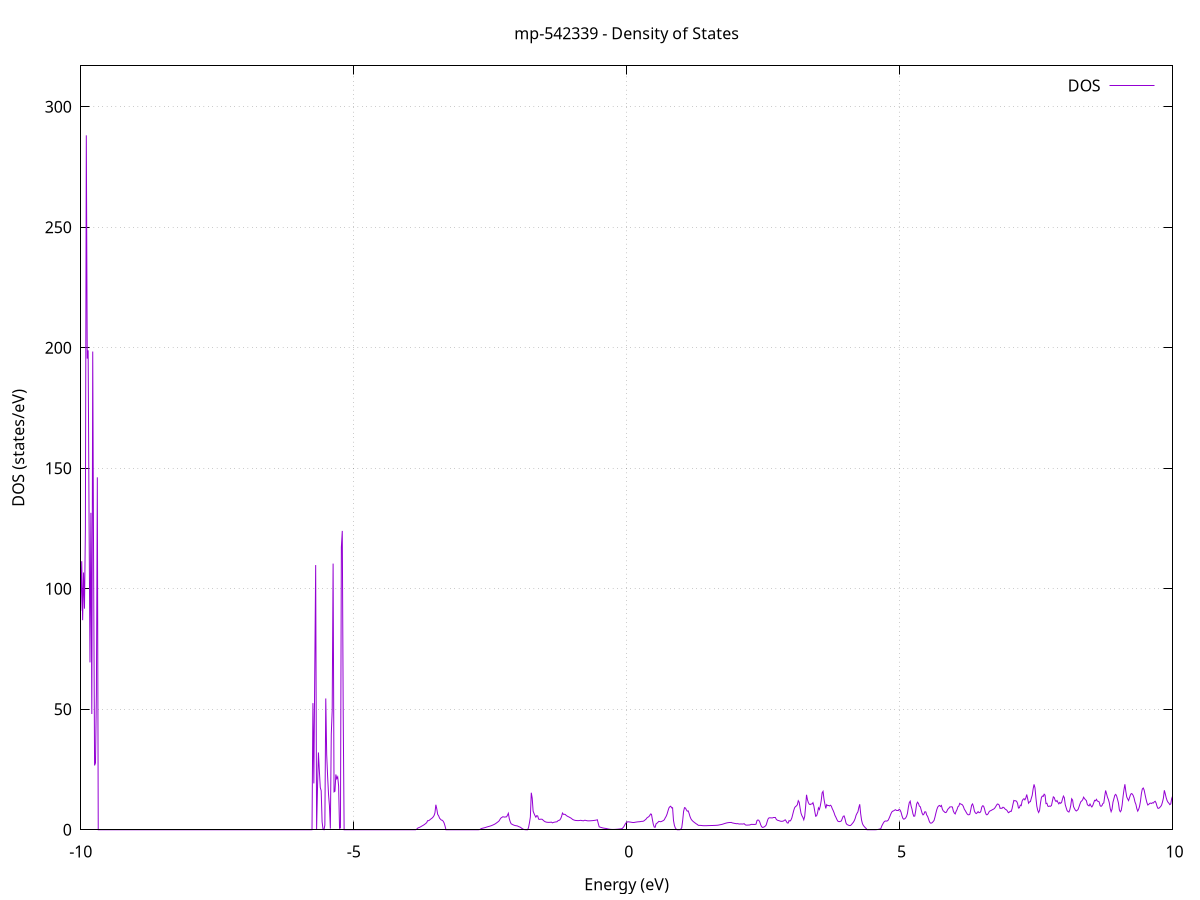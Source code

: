 set title 'mp-542339 - Density of States'
set xlabel 'Energy (eV)'
set ylabel 'DOS (states/eV)'
set grid
set xrange [-10:10]
set yrange [0:316.954]
set xzeroaxis lt -1
set terminal png size 800,600
set output 'mp-542339_dos_gnuplot.png'
plot '-' using 1:2 with lines title 'DOS'
-20.151800 0.000000
-20.135000 0.000000
-20.118200 0.000000
-20.101400 0.000000
-20.084600 0.000000
-20.067800 0.000000
-20.051000 0.000000
-20.034200 0.000000
-20.017300 0.000000
-20.000500 0.000000
-19.983700 0.000000
-19.966900 0.000000
-19.950100 0.000000
-19.933300 0.000000
-19.916500 0.000000
-19.899700 0.000000
-19.882900 0.000000
-19.866100 0.000000
-19.849300 0.000000
-19.832500 0.000000
-19.815600 0.000000
-19.798800 0.000000
-19.782000 0.000000
-19.765200 0.000000
-19.748400 0.000000
-19.731600 0.000000
-19.714800 0.000000
-19.698000 0.000000
-19.681200 0.000000
-19.664400 0.000000
-19.647600 0.000000
-19.630800 0.000000
-19.613900 0.000000
-19.597100 0.000000
-19.580300 0.000000
-19.563500 0.000000
-19.546700 0.000000
-19.529900 0.000000
-19.513100 0.000000
-19.496300 0.000000
-19.479500 0.000000
-19.462700 0.000000
-19.445900 0.000000
-19.429100 0.000000
-19.412300 0.000000
-19.395400 0.000000
-19.378600 0.000000
-19.361800 0.000000
-19.345000 0.000000
-19.328200 0.000000
-19.311400 0.000000
-19.294600 0.000000
-19.277800 0.000000
-19.261000 0.000000
-19.244200 0.000000
-19.227400 0.000000
-19.210600 0.000000
-19.193700 0.000000
-19.176900 0.000000
-19.160100 0.000000
-19.143300 0.000000
-19.126500 0.000000
-19.109700 0.000000
-19.092900 0.000000
-19.076100 0.000000
-19.059300 0.000000
-19.042500 0.000000
-19.025700 0.000000
-19.008900 0.000000
-18.992100 0.000000
-18.975200 0.000000
-18.958400 0.000000
-18.941600 0.000000
-18.924800 0.000000
-18.908000 0.000000
-18.891200 0.000000
-18.874400 0.000000
-18.857600 0.000000
-18.840800 0.000000
-18.824000 0.000000
-18.807200 0.000000
-18.790400 0.000000
-18.773500 0.000000
-18.756700 0.000000
-18.739900 0.000000
-18.723100 0.000000
-18.706300 0.000000
-18.689500 0.000000
-18.672700 0.000000
-18.655900 0.000000
-18.639100 0.000000
-18.622300 17.882000
-18.605500 119.688300
-18.588700 52.052200
-18.571900 56.732500
-18.555000 89.407400
-18.538200 21.231300
-18.521400 0.000000
-18.504600 0.000000
-18.487800 0.000000
-18.471000 0.000000
-18.454200 0.000000
-18.437400 0.000000
-18.420600 0.000000
-18.403800 0.000000
-18.387000 0.000000
-18.370200 0.000000
-18.353300 0.000000
-18.336500 0.000000
-18.319700 0.000000
-18.302900 0.000000
-18.286100 0.000000
-18.269300 0.000000
-18.252500 0.000000
-18.235700 0.000000
-18.218900 0.000000
-18.202100 0.000000
-18.185300 0.000000
-18.168500 0.000000
-18.151700 0.000000
-18.134800 0.000000
-18.118000 0.000000
-18.101200 0.000000
-18.084400 0.000000
-18.067600 0.000000
-18.050800 0.000000
-18.034000 0.000000
-18.017200 0.000000
-18.000400 0.000000
-17.983600 0.000000
-17.966800 0.000000
-17.950000 0.000000
-17.933100 0.000000
-17.916300 0.000000
-17.899500 0.000000
-17.882700 0.000000
-17.865900 0.000000
-17.849100 0.000000
-17.832300 0.000000
-17.815500 0.000000
-17.798700 0.000000
-17.781900 0.000000
-17.765100 0.000000
-17.748300 0.000000
-17.731500 0.000000
-17.714600 0.000000
-17.697800 0.000000
-17.681000 0.000000
-17.664200 0.000000
-17.647400 0.000000
-17.630600 0.000000
-17.613800 0.000000
-17.597000 0.000000
-17.580200 0.000000
-17.563400 0.000000
-17.546600 0.000000
-17.529800 0.000000
-17.512900 0.000000
-17.496100 0.000000
-17.479300 0.000000
-17.462500 0.000000
-17.445700 0.000000
-17.428900 0.000000
-17.412100 0.000000
-17.395300 0.000000
-17.378500 0.000000
-17.361700 0.000000
-17.344900 0.000000
-17.328100 0.000000
-17.311300 0.000000
-17.294400 0.000000
-17.277600 0.000000
-17.260800 0.000000
-17.244000 0.000000
-17.227200 0.000000
-17.210400 0.000000
-17.193600 0.000000
-17.176800 0.000000
-17.160000 0.000000
-17.143200 0.000000
-17.126400 0.000000
-17.109600 0.000000
-17.092700 0.000000
-17.075900 0.000000
-17.059100 0.000000
-17.042300 0.000000
-17.025500 0.000000
-17.008700 0.000000
-16.991900 0.000000
-16.975100 0.000000
-16.958300 0.000000
-16.941500 0.000000
-16.924700 0.000000
-16.907900 0.000000
-16.891100 0.000000
-16.874200 0.000000
-16.857400 0.000000
-16.840600 0.000000
-16.823800 0.000000
-16.807000 0.000000
-16.790200 0.000000
-16.773400 0.000000
-16.756600 0.000000
-16.739800 0.000000
-16.723000 0.000000
-16.706200 0.000000
-16.689400 0.000000
-16.672500 0.000000
-16.655700 0.000000
-16.638900 0.000000
-16.622100 0.000000
-16.605300 0.000000
-16.588500 0.000000
-16.571700 0.000000
-16.554900 0.000000
-16.538100 0.000000
-16.521300 0.000000
-16.504500 0.000000
-16.487700 0.000000
-16.470800 0.000000
-16.454000 0.000000
-16.437200 0.000000
-16.420400 0.000000
-16.403600 0.000000
-16.386800 0.000000
-16.370000 0.000000
-16.353200 0.000000
-16.336400 0.000000
-16.319600 0.000000
-16.302800 0.000000
-16.286000 0.000000
-16.269200 0.000000
-16.252300 0.000000
-16.235500 0.000000
-16.218700 0.000000
-16.201900 0.000000
-16.185100 0.000000
-16.168300 0.000000
-16.151500 0.000000
-16.134700 0.000000
-16.117900 0.000000
-16.101100 0.000000
-16.084300 0.000000
-16.067500 0.000000
-16.050600 0.000000
-16.033800 0.000000
-16.017000 0.000000
-16.000200 0.000000
-15.983400 0.000000
-15.966600 0.000000
-15.949800 0.000000
-15.933000 0.000000
-15.916200 0.000000
-15.899400 0.000000
-15.882600 0.000000
-15.865800 0.000000
-15.849000 0.000000
-15.832100 0.000000
-15.815300 0.000000
-15.798500 0.000000
-15.781700 0.000000
-15.764900 0.000000
-15.748100 0.000000
-15.731300 0.000000
-15.714500 0.000000
-15.697700 0.000000
-15.680900 0.000000
-15.664100 0.000000
-15.647300 0.000000
-15.630400 0.000000
-15.613600 0.000000
-15.596800 0.000000
-15.580000 0.000000
-15.563200 0.000000
-15.546400 0.000000
-15.529600 0.000000
-15.512800 0.000000
-15.496000 0.000000
-15.479200 0.000000
-15.462400 0.000000
-15.445600 0.000000
-15.428800 0.000000
-15.411900 0.000000
-15.395100 0.000000
-15.378300 0.000000
-15.361500 0.000000
-15.344700 0.000000
-15.327900 0.000000
-15.311100 0.000000
-15.294300 0.000000
-15.277500 0.000000
-15.260700 0.000000
-15.243900 0.000000
-15.227100 0.000000
-15.210200 0.000000
-15.193400 0.000000
-15.176600 0.000000
-15.159800 0.000000
-15.143000 0.000000
-15.126200 0.000000
-15.109400 0.000000
-15.092600 0.000000
-15.075800 0.000000
-15.059000 0.000000
-15.042200 0.000000
-15.025400 0.000000
-15.008600 0.000000
-14.991700 0.000000
-14.974900 0.000000
-14.958100 0.000000
-14.941300 0.000000
-14.924500 0.000000
-14.907700 0.000000
-14.890900 0.000000
-14.874100 0.000000
-14.857300 0.000000
-14.840500 0.000000
-14.823700 0.000000
-14.806900 0.000000
-14.790000 0.000000
-14.773200 0.000000
-14.756400 0.000000
-14.739600 0.000000
-14.722800 0.000000
-14.706000 0.000000
-14.689200 0.000000
-14.672400 0.000000
-14.655600 0.000000
-14.638800 0.000000
-14.622000 0.000000
-14.605200 0.000000
-14.588400 0.000000
-14.571500 0.000000
-14.554700 0.000000
-14.537900 0.000000
-14.521100 0.000000
-14.504300 0.000000
-14.487500 0.000000
-14.470700 0.000000
-14.453900 0.000000
-14.437100 0.000000
-14.420300 0.000000
-14.403500 0.000000
-14.386700 0.000000
-14.369800 0.000000
-14.353000 0.000000
-14.336200 0.000000
-14.319400 0.000000
-14.302600 0.000000
-14.285800 0.000000
-14.269000 0.000000
-14.252200 0.000000
-14.235400 0.000000
-14.218600 0.000000
-14.201800 0.000000
-14.185000 0.000000
-14.168200 0.000000
-14.151300 0.000000
-14.134500 0.000000
-14.117700 0.000000
-14.100900 0.000000
-14.084100 0.000000
-14.067300 0.000000
-14.050500 0.000000
-14.033700 0.000000
-14.016900 0.000000
-14.000100 0.000000
-13.983300 0.000000
-13.966500 0.000000
-13.949600 0.000000
-13.932800 0.000000
-13.916000 0.000000
-13.899200 0.000000
-13.882400 0.000000
-13.865600 0.000000
-13.848800 0.000000
-13.832000 0.000000
-13.815200 0.000000
-13.798400 0.000000
-13.781600 0.000000
-13.764800 0.000000
-13.748000 0.000000
-13.731100 0.000000
-13.714300 0.000000
-13.697500 0.000000
-13.680700 0.000000
-13.663900 0.000000
-13.647100 0.000000
-13.630300 0.000000
-13.613500 0.000000
-13.596700 0.000000
-13.579900 0.000000
-13.563100 0.000000
-13.546300 0.000000
-13.529400 0.000000
-13.512600 0.000000
-13.495800 0.000000
-13.479000 0.000000
-13.462200 0.000000
-13.445400 0.000000
-13.428600 0.000000
-13.411800 0.000000
-13.395000 0.000000
-13.378200 0.000000
-13.361400 0.000000
-13.344600 0.000000
-13.327700 0.000000
-13.310900 0.000000
-13.294100 0.000000
-13.277300 0.000000
-13.260500 0.000000
-13.243700 0.000000
-13.226900 0.000000
-13.210100 0.000000
-13.193300 0.000000
-13.176500 0.000000
-13.159700 0.000000
-13.142900 0.000000
-13.126100 0.000000
-13.109200 0.000000
-13.092400 0.000000
-13.075600 0.000000
-13.058800 0.000000
-13.042000 0.000000
-13.025200 0.000000
-13.008400 0.000000
-12.991600 0.000000
-12.974800 0.000000
-12.958000 0.000000
-12.941200 0.000000
-12.924400 0.000000
-12.907500 0.000000
-12.890700 0.000000
-12.873900 0.000000
-12.857100 0.000000
-12.840300 0.000000
-12.823500 0.000000
-12.806700 0.000000
-12.789900 0.000000
-12.773100 0.000000
-12.756300 0.000000
-12.739500 0.000000
-12.722700 0.000000
-12.705900 0.000000
-12.689000 0.000000
-12.672200 0.000000
-12.655400 0.000000
-12.638600 0.000000
-12.621800 0.000000
-12.605000 0.000000
-12.588200 0.000000
-12.571400 0.000000
-12.554600 0.000000
-12.537800 0.000000
-12.521000 0.000000
-12.504200 0.000000
-12.487300 0.000000
-12.470500 0.000000
-12.453700 0.000000
-12.436900 0.000000
-12.420100 0.000000
-12.403300 0.000000
-12.386500 0.000000
-12.369700 0.000000
-12.352900 0.000000
-12.336100 0.000000
-12.319300 0.000000
-12.302500 0.000000
-12.285700 0.000000
-12.268800 0.000000
-12.252000 0.000000
-12.235200 0.000000
-12.218400 0.000000
-12.201600 0.000000
-12.184800 0.000000
-12.168000 0.000000
-12.151200 0.000000
-12.134400 0.000000
-12.117600 0.000000
-12.100800 0.000000
-12.084000 0.000000
-12.067100 0.000000
-12.050300 0.000000
-12.033500 0.000000
-12.016700 0.000000
-11.999900 0.000000
-11.983100 0.000000
-11.966300 0.000000
-11.949500 0.000000
-11.932700 0.000000
-11.915900 0.000000
-11.899100 0.000000
-11.882300 0.000000
-11.865500 0.000000
-11.848600 0.000000
-11.831800 0.000000
-11.815000 0.000000
-11.798200 0.000000
-11.781400 0.000000
-11.764600 0.000000
-11.747800 0.000000
-11.731000 0.000000
-11.714200 0.000000
-11.697400 0.000000
-11.680600 0.000000
-11.663800 0.000000
-11.646900 0.000000
-11.630100 0.000000
-11.613300 0.000000
-11.596500 0.000000
-11.579700 0.000000
-11.562900 0.000000
-11.546100 0.000000
-11.529300 0.000000
-11.512500 0.000000
-11.495700 0.000000
-11.478900 0.000000
-11.462100 0.000000
-11.445300 0.000000
-11.428400 0.000000
-11.411600 0.000000
-11.394800 0.000000
-11.378000 0.000000
-11.361200 0.000000
-11.344400 0.000000
-11.327600 0.000000
-11.310800 0.000000
-11.294000 0.000000
-11.277200 0.000000
-11.260400 0.000000
-11.243600 0.000000
-11.226700 0.000000
-11.209900 0.000000
-11.193100 0.000000
-11.176300 0.000000
-11.159500 0.000000
-11.142700 0.000000
-11.125900 0.000000
-11.109100 0.000000
-11.092300 0.000000
-11.075500 0.000000
-11.058700 0.000000
-11.041900 0.000000
-11.025100 0.000000
-11.008200 0.000000
-10.991400 0.000000
-10.974600 0.000000
-10.957800 0.000000
-10.941000 0.000000
-10.924200 0.000000
-10.907400 0.000000
-10.890600 0.000000
-10.873800 0.000000
-10.857000 0.000000
-10.840200 0.000000
-10.823400 0.000000
-10.806500 0.000000
-10.789700 0.000000
-10.772900 0.000000
-10.756100 0.000000
-10.739300 0.000000
-10.722500 0.000000
-10.705700 0.000000
-10.688900 0.000000
-10.672100 0.000000
-10.655300 0.000000
-10.638500 0.000000
-10.621700 0.000000
-10.604900 0.000000
-10.588000 0.000000
-10.571200 0.000000
-10.554400 0.000000
-10.537600 0.000000
-10.520800 0.000000
-10.504000 0.000000
-10.487200 0.000000
-10.470400 77.633100
-10.453600 60.054800
-10.436800 35.117300
-10.420000 64.006500
-10.403200 0.000000
-10.386300 0.000000
-10.369500 71.351300
-10.352700 58.494100
-10.335900 99.864600
-10.319100 49.306000
-10.302300 138.357900
-10.285500 184.562800
-10.268700 205.603100
-10.251900 195.876700
-10.235100 130.632000
-10.218300 215.369300
-10.201500 75.870400
-10.184600 234.272600
-10.167800 139.846700
-10.151000 121.872800
-10.134200 129.337200
-10.117400 216.725900
-10.100600 126.051100
-10.083800 103.005400
-10.067000 7.549200
-10.050200 109.906300
-10.033400 276.407500
-10.016600 150.213100
-9.999800 90.882700
-9.983000 111.435500
-9.966100 86.956200
-9.949300 106.765100
-9.932500 91.754500
-9.915700 124.566500
-9.898900 288.140300
-9.882100 195.499900
-9.865300 198.927700
-9.848500 128.663800
-9.831700 69.453000
-9.814900 131.517500
-9.798100 48.044500
-9.781300 198.420500
-9.764400 105.716300
-9.747600 26.701000
-9.730800 27.733100
-9.714000 56.828700
-9.697200 146.223000
-9.680400 0.000000
-9.663600 0.000000
-9.646800 0.000000
-9.630000 0.000000
-9.613200 0.000000
-9.596400 0.000000
-9.579600 0.000000
-9.562800 0.000000
-9.545900 0.000000
-9.529100 0.000000
-9.512300 0.000000
-9.495500 0.000000
-9.478700 0.000000
-9.461900 0.000000
-9.445100 0.000000
-9.428300 0.000000
-9.411500 0.000000
-9.394700 0.000000
-9.377900 0.000000
-9.361100 0.000000
-9.344200 0.000000
-9.327400 0.000000
-9.310600 0.000000
-9.293800 0.000000
-9.277000 0.000000
-9.260200 0.000000
-9.243400 0.000000
-9.226600 0.000000
-9.209800 0.000000
-9.193000 0.000000
-9.176200 0.000000
-9.159400 0.000000
-9.142600 0.000000
-9.125700 0.000000
-9.108900 0.000000
-9.092100 0.000000
-9.075300 0.000000
-9.058500 0.000000
-9.041700 0.000000
-9.024900 0.000000
-9.008100 0.000000
-8.991300 0.000000
-8.974500 0.000000
-8.957700 0.000000
-8.940900 0.000000
-8.924000 0.000000
-8.907200 0.000000
-8.890400 0.000000
-8.873600 0.000000
-8.856800 0.000000
-8.840000 0.000000
-8.823200 0.000000
-8.806400 0.000000
-8.789600 0.000000
-8.772800 0.000000
-8.756000 0.000000
-8.739200 0.000000
-8.722400 0.000000
-8.705500 0.000000
-8.688700 0.000000
-8.671900 0.000000
-8.655100 0.000000
-8.638300 0.000000
-8.621500 0.000000
-8.604700 0.000000
-8.587900 0.000000
-8.571100 0.000000
-8.554300 0.000000
-8.537500 0.000000
-8.520700 0.000000
-8.503800 0.000000
-8.487000 0.000000
-8.470200 0.000000
-8.453400 0.000000
-8.436600 0.000000
-8.419800 0.000000
-8.403000 0.000000
-8.386200 0.000000
-8.369400 0.000000
-8.352600 0.000000
-8.335800 0.000000
-8.319000 0.000000
-8.302200 0.000000
-8.285300 0.000000
-8.268500 0.000000
-8.251700 0.000000
-8.234900 0.000000
-8.218100 0.000000
-8.201300 0.000000
-8.184500 0.000000
-8.167700 0.000000
-8.150900 0.000000
-8.134100 0.000000
-8.117300 0.000000
-8.100500 0.000000
-8.083600 0.000000
-8.066800 0.000000
-8.050000 0.000000
-8.033200 0.000000
-8.016400 0.000000
-7.999600 0.000000
-7.982800 0.000000
-7.966000 0.000000
-7.949200 0.000000
-7.932400 0.000000
-7.915600 0.000000
-7.898800 0.000000
-7.882000 0.000000
-7.865100 0.000000
-7.848300 0.000000
-7.831500 0.000000
-7.814700 0.000000
-7.797900 0.000000
-7.781100 0.000000
-7.764300 0.000000
-7.747500 0.000000
-7.730700 0.000000
-7.713900 0.000000
-7.697100 0.000000
-7.680300 0.000000
-7.663400 0.000000
-7.646600 0.000000
-7.629800 0.000000
-7.613000 0.000000
-7.596200 0.000000
-7.579400 0.000000
-7.562600 0.000000
-7.545800 0.000000
-7.529000 0.000000
-7.512200 0.000000
-7.495400 0.000000
-7.478600 0.000000
-7.461800 0.000000
-7.444900 0.000000
-7.428100 0.000000
-7.411300 0.000000
-7.394500 0.000000
-7.377700 0.000000
-7.360900 0.000000
-7.344100 0.000000
-7.327300 0.000000
-7.310500 0.000000
-7.293700 0.000000
-7.276900 0.000000
-7.260100 0.000000
-7.243200 0.000000
-7.226400 0.000000
-7.209600 0.000000
-7.192800 0.000000
-7.176000 0.000000
-7.159200 0.000000
-7.142400 0.000000
-7.125600 0.000000
-7.108800 0.000000
-7.092000 0.000000
-7.075200 0.000000
-7.058400 0.000000
-7.041500 0.000000
-7.024700 0.000000
-7.007900 0.000000
-6.991100 0.000000
-6.974300 0.000000
-6.957500 0.000000
-6.940700 0.000000
-6.923900 0.000000
-6.907100 0.000000
-6.890300 0.000000
-6.873500 0.000000
-6.856700 0.000000
-6.839900 0.000000
-6.823000 0.000000
-6.806200 0.000000
-6.789400 0.000000
-6.772600 0.000000
-6.755800 0.000000
-6.739000 0.000000
-6.722200 0.000000
-6.705400 0.000000
-6.688600 0.000000
-6.671800 0.000000
-6.655000 0.000000
-6.638200 0.000000
-6.621300 0.000000
-6.604500 0.000000
-6.587700 0.000000
-6.570900 0.000000
-6.554100 0.000000
-6.537300 0.000000
-6.520500 0.000000
-6.503700 0.000000
-6.486900 0.000000
-6.470100 0.000000
-6.453300 0.000000
-6.436500 0.000000
-6.419700 0.000000
-6.402800 0.000000
-6.386000 0.000000
-6.369200 0.000000
-6.352400 0.000000
-6.335600 0.000000
-6.318800 0.000000
-6.302000 0.000000
-6.285200 0.000000
-6.268400 0.000000
-6.251600 0.000000
-6.234800 0.000000
-6.218000 0.000000
-6.201100 0.000000
-6.184300 0.000000
-6.167500 0.000000
-6.150700 0.000000
-6.133900 0.000000
-6.117100 0.000000
-6.100300 0.000000
-6.083500 0.000000
-6.066700 0.000000
-6.049900 0.000000
-6.033100 0.000000
-6.016300 0.000000
-5.999500 0.000000
-5.982600 0.000000
-5.965800 0.000000
-5.949000 0.000000
-5.932200 0.000000
-5.915400 0.000000
-5.898600 0.000000
-5.881800 0.000000
-5.865000 0.000000
-5.848200 0.000000
-5.831400 0.000000
-5.814600 0.000000
-5.797800 0.000000
-5.780900 0.000000
-5.764100 0.026100
-5.747300 52.550800
-5.730500 19.252200
-5.713700 65.795100
-5.696900 109.819700
-5.680100 0.282000
-5.663300 17.408100
-5.646500 32.077200
-5.629700 24.565400
-5.612900 17.570600
-5.596100 16.204400
-5.579300 3.310300
-5.562400 0.252900
-5.545600 0.000000
-5.528800 1.916700
-5.512000 54.490700
-5.495200 31.207400
-5.478400 22.293100
-5.461600 14.724600
-5.444800 10.040600
-5.428000 0.475700
-5.411200 39.569500
-5.394400 49.567000
-5.377600 110.431100
-5.360700 15.720100
-5.343900 15.984300
-5.327100 22.948000
-5.310300 21.199600
-5.293500 21.965800
-5.276700 18.164000
-5.259900 0.624200
-5.243100 0.776300
-5.226300 117.263500
-5.209500 124.004000
-5.192700 48.728600
-5.175900 0.000000
-5.159100 0.000000
-5.142200 0.000000
-5.125400 0.000000
-5.108600 0.000000
-5.091800 0.000000
-5.075000 0.000000
-5.058200 0.000000
-5.041400 0.000000
-5.024600 0.000000
-5.007800 0.000000
-4.991000 0.000000
-4.974200 0.000000
-4.957400 0.000000
-4.940500 0.000000
-4.923700 0.000000
-4.906900 0.000000
-4.890100 0.000000
-4.873300 0.000000
-4.856500 0.000000
-4.839700 0.000000
-4.822900 0.000000
-4.806100 0.000000
-4.789300 0.000000
-4.772500 0.000000
-4.755700 0.000000
-4.738900 0.000000
-4.722000 0.000000
-4.705200 0.000000
-4.688400 0.000000
-4.671600 0.000000
-4.654800 0.000000
-4.638000 0.000000
-4.621200 0.000000
-4.604400 0.000000
-4.587600 0.000000
-4.570800 0.000000
-4.554000 0.000000
-4.537200 0.000000
-4.520300 0.000000
-4.503500 0.000000
-4.486700 0.000000
-4.469900 0.000000
-4.453100 0.000000
-4.436300 0.000000
-4.419500 0.000000
-4.402700 0.000000
-4.385900 0.000000
-4.369100 0.000000
-4.352300 0.000000
-4.335500 0.000000
-4.318700 0.000000
-4.301800 0.000000
-4.285000 0.000000
-4.268200 0.000000
-4.251400 0.000000
-4.234600 0.000000
-4.217800 0.000000
-4.201000 0.000000
-4.184200 0.000000
-4.167400 0.000000
-4.150600 0.000000
-4.133800 0.000000
-4.117000 0.000000
-4.100100 0.000000
-4.083300 0.000000
-4.066500 0.000000
-4.049700 0.000000
-4.032900 0.000000
-4.016100 0.000000
-3.999300 0.000000
-3.982500 0.000000
-3.965700 0.000000
-3.948900 0.000000
-3.932100 0.000000
-3.915300 0.000000
-3.898400 0.000000
-3.881600 0.000000
-3.864800 0.013500
-3.848000 0.203500
-3.831200 0.632800
-3.814400 0.851700
-3.797600 0.972900
-3.780800 1.160300
-3.764000 1.376900
-3.747200 1.605500
-3.730400 1.816800
-3.713600 2.045600
-3.696800 2.320000
-3.679900 2.615300
-3.663100 2.963200
-3.646300 3.778000
-3.629500 3.765700
-3.612700 3.982900
-3.595900 4.321700
-3.579100 4.604600
-3.562300 4.892000
-3.545500 5.300200
-3.528700 5.868100
-3.511900 7.019400
-3.495100 10.378500
-3.478200 8.647000
-3.461400 6.363400
-3.444600 5.812200
-3.427800 4.832700
-3.411000 4.389000
-3.394200 4.030900
-3.377400 3.935400
-3.360600 3.531000
-3.343800 2.803400
-3.327000 1.575300
-3.310200 0.000000
-3.293400 0.000000
-3.276600 0.000000
-3.259700 0.000000
-3.242900 0.000000
-3.226100 0.000000
-3.209300 0.000000
-3.192500 0.000000
-3.175700 0.000000
-3.158900 0.000000
-3.142100 0.000000
-3.125300 0.000000
-3.108500 0.000000
-3.091700 0.000000
-3.074900 0.000000
-3.058000 0.000000
-3.041200 0.000000
-3.024400 0.000000
-3.007600 0.000000
-2.990800 0.000000
-2.974000 0.000000
-2.957200 0.000000
-2.940400 0.000000
-2.923600 0.000000
-2.906800 0.000000
-2.890000 0.000000
-2.873200 0.000000
-2.856400 0.000000
-2.839500 0.000000
-2.822700 0.000000
-2.805900 0.000000
-2.789100 0.000000
-2.772300 0.000000
-2.755500 0.000000
-2.738700 0.000000
-2.721900 0.000000
-2.705100 0.029600
-2.688300 0.132300
-2.671500 0.377000
-2.654700 0.550900
-2.637800 0.654800
-2.621000 0.750100
-2.604200 0.842500
-2.587400 0.944800
-2.570600 1.074700
-2.553800 1.205500
-2.537000 1.305600
-2.520200 1.410300
-2.503400 1.520800
-2.486600 1.643200
-2.469800 1.788300
-2.453000 1.951100
-2.436200 2.121300
-2.419300 2.311900
-2.402500 2.533700
-2.385700 2.806700
-2.368900 3.093800
-2.352100 3.381200
-2.335300 3.736300
-2.318500 4.382300
-2.301700 4.904100
-2.284900 5.145900
-2.268100 5.405500
-2.251300 5.326300
-2.234500 5.260100
-2.217600 5.334500
-2.200800 5.360700
-2.184000 6.002100
-2.167200 6.840200
-2.150400 4.661300
-2.133600 3.389100
-2.116800 2.514300
-2.100000 2.292100
-2.083200 2.095000
-2.066400 1.925900
-2.049600 1.794300
-2.032800 1.705800
-2.016000 1.658500
-1.999100 1.576800
-1.982300 1.346700
-1.965500 1.217700
-1.948700 1.070700
-1.931900 0.787400
-1.915100 0.507600
-1.898300 0.285000
-1.881500 0.131900
-1.864700 0.046400
-1.847900 0.016500
-1.831100 0.005800
-1.814300 0.000600
-1.797400 0.933300
-1.780600 2.866400
-1.763800 5.327000
-1.747000 15.365800
-1.730200 13.131100
-1.713400 7.742400
-1.696600 6.739200
-1.679800 5.895700
-1.663000 5.222000
-1.646200 5.868400
-1.629400 5.709300
-1.612600 4.417100
-1.595800 4.314500
-1.578900 4.382000
-1.562100 4.397000
-1.545300 4.313000
-1.528500 3.939600
-1.511700 3.603600
-1.494900 3.360200
-1.478100 3.213600
-1.461300 3.125000
-1.444500 3.093500
-1.427700 3.068400
-1.410900 3.090500
-1.394100 3.123800
-1.377200 3.165000
-1.360400 2.869500
-1.343600 3.035300
-1.326800 3.135400
-1.310000 3.213400
-1.293200 3.266600
-1.276400 3.327700
-1.259600 3.722200
-1.242800 3.895700
-1.226000 4.035600
-1.209200 4.576600
-1.192400 5.506300
-1.175600 6.939200
-1.158700 6.405900
-1.141900 6.423100
-1.125100 6.369900
-1.108300 5.970300
-1.091500 5.710400
-1.074700 5.491000
-1.057900 5.330600
-1.041100 5.099800
-1.024300 4.906000
-1.007500 4.635000
-0.990700 4.293800
-0.973900 4.125200
-0.957000 3.981000
-0.940200 3.885200
-0.923400 3.845300
-0.906600 3.816400
-0.889800 3.800000
-0.873000 3.823600
-0.856200 3.866700
-0.839400 3.934700
-0.822600 3.807100
-0.805800 3.770400
-0.789000 3.739000
-0.772200 3.936400
-0.755400 3.921600
-0.738500 3.822000
-0.721700 3.734000
-0.704900 3.708600
-0.688100 3.711500
-0.671300 3.728000
-0.654500 3.749000
-0.637700 3.774400
-0.620900 3.808100
-0.604100 3.853700
-0.587300 3.906600
-0.570500 3.966200
-0.553700 4.032800
-0.536800 4.159700
-0.520000 2.607100
-0.503200 1.225200
-0.486400 1.092700
-0.469600 0.971600
-0.452800 0.862300
-0.436000 0.765200
-0.419200 0.683100
-0.402400 0.616600
-0.385600 0.565100
-0.368800 0.504100
-0.352000 0.409400
-0.335100 0.320600
-0.318300 0.250500
-0.301500 0.202600
-0.284700 0.167700
-0.267900 0.145800
-0.251100 0.137000
-0.234300 0.140900
-0.217500 0.156900
-0.200700 0.179500
-0.183900 0.207000
-0.167100 0.239500
-0.150300 0.277100
-0.133500 0.319500
-0.116600 0.365500
-0.099800 0.409100
-0.083000 0.501100
-0.066200 0.862500
-0.049400 1.377700
-0.032600 2.106000
-0.015800 2.763100
0.001000 3.050600
0.017800 3.311600
0.034600 3.291100
0.051400 3.239200
0.068200 3.182800
0.085100 3.121800
0.101900 3.054400
0.118700 3.009300
0.135500 3.022700
0.152300 3.105500
0.169100 3.169200
0.185900 3.228500
0.202700 3.288800
0.219500 3.321100
0.236300 3.344400
0.253100 3.393000
0.269900 3.497600
0.286700 3.498500
0.303600 3.546600
0.320400 3.742700
0.337200 4.079100
0.354000 4.366700
0.370800 4.898700
0.387600 5.184200
0.404400 5.417200
0.421200 5.849200
0.438000 6.552900
0.454800 6.438300
0.471600 4.237700
0.488400 2.245300
0.505300 1.111200
0.522100 1.036700
0.538900 2.463000
0.555700 2.727200
0.572500 3.080000
0.589300 3.495300
0.606100 3.406000
0.622900 3.332900
0.639700 3.464200
0.656500 3.640600
0.673300 3.848600
0.690100 4.164200
0.706900 4.939600
0.723800 5.580800
0.740600 6.521600
0.757400 7.837600
0.774200 9.047200
0.791000 9.565300
0.807800 9.776700
0.824600 9.077200
0.841400 9.147300
0.858200 3.856300
0.875000 1.803700
0.891800 0.768700
0.908600 0.237200
0.925500 0.000000
0.942300 0.000000
0.959100 0.000000
0.975900 0.032400
0.992700 0.297900
1.009500 0.860300
1.026300 3.778600
1.043100 7.580700
1.059900 9.180300
1.076700 9.040400
1.093500 8.304600
1.110300 7.719800
1.127100 7.837300
1.144000 6.777900
1.160800 5.487100
1.177600 4.567600
1.194400 4.006500
1.211200 3.602800
1.228000 3.274900
1.244800 2.975500
1.261600 2.699200
1.278400 2.415000
1.295200 2.208200
1.312000 1.854500
1.328800 1.834100
1.345700 1.820700
1.362500 1.806000
1.379300 1.739800
1.396100 1.709100
1.412900 1.696400
1.429700 1.696300
1.446500 1.697100
1.463300 1.699200
1.480100 1.722300
1.496900 1.733300
1.513700 1.742800
1.530500 1.754100
1.547300 1.766200
1.564200 1.776000
1.581000 1.783600
1.597800 1.800500
1.614600 1.818000
1.631400 1.837300
1.648200 1.858600
1.665000 1.882500
1.681800 1.940200
1.698600 2.022300
1.715400 2.099700
1.732200 2.170800
1.749000 2.255900
1.765900 2.378500
1.782700 2.504600
1.799500 2.623100
1.816300 2.733900
1.833100 2.837400
1.849900 2.918300
1.866700 2.977600
1.883500 3.010800
1.900300 3.009500
1.917100 3.046600
1.933900 2.860300
1.950700 2.786300
1.967500 2.695200
1.984400 2.620300
2.001200 2.552800
2.018000 2.503900
2.034800 2.557200
2.051600 2.434000
2.068400 2.378700
2.085200 2.406900
2.102000 2.403000
2.118800 2.386600
2.135600 2.400400
2.152400 2.530700
2.169200 2.150300
2.186100 1.922100
2.202900 1.936000
2.219700 1.951600
2.236500 1.968900
2.253300 1.993300
2.270100 2.127800
2.286900 2.250200
2.303700 2.232100
2.320500 2.218300
2.337300 2.212400
2.354100 2.227500
2.370900 2.343800
2.387700 3.818500
2.404600 4.081800
2.421400 3.927900
2.438200 3.271700
2.455000 2.109300
2.471800 1.296000
2.488600 0.976600
2.505400 1.049400
2.522200 1.220000
2.539000 1.509700
2.555800 1.955800
2.572600 3.236900
2.589400 4.441500
2.606300 4.917000
2.623100 4.991000
2.639900 4.939300
2.656700 4.915400
2.673500 4.934900
2.690300 5.088500
2.707100 5.087900
2.723900 5.105400
2.740700 4.364600
2.757500 4.018900
2.774300 3.875100
2.791100 3.767000
2.808000 3.641000
2.824800 3.519200
2.841600 3.511100
2.858400 3.553700
2.875200 3.661800
2.892000 3.985900
2.908800 4.104700
2.925600 3.465000
2.942400 2.823900
2.959200 2.806200
2.976000 3.821200
2.992800 3.609900
3.009600 4.028100
3.026500 4.923000
3.043300 6.431000
3.060100 7.936400
3.076900 9.120200
3.093700 9.649500
3.110500 9.895000
3.127300 10.410900
3.144100 12.056900
3.160900 11.442700
3.177700 8.967100
3.194500 6.870400
3.211300 5.824800
3.228200 5.159700
3.245000 4.140300
3.261800 5.573100
3.278600 9.592600
3.295400 14.515600
3.312200 12.494200
3.329000 11.272600
3.345800 10.597500
3.362600 10.458100
3.379400 10.718100
3.396200 10.697600
3.413000 11.238700
3.429800 9.858700
3.446700 7.607400
3.463500 5.613000
3.480300 5.804500
3.497100 6.957100
3.513900 9.075000
3.530700 8.395500
3.547500 9.882200
3.564300 12.036600
3.581100 15.309700
3.597900 15.937700
3.614700 12.829900
3.631500 10.682000
3.648400 8.855200
3.665200 10.424500
3.682000 10.030100
3.698800 10.095200
3.715600 9.883800
3.732400 10.191900
3.749200 9.842100
3.766000 8.811800
3.782800 8.023800
3.799600 7.089800
3.816400 5.949600
3.833200 5.214300
3.850000 4.355500
3.866900 3.628800
3.883700 3.402800
3.900500 3.385400
3.917300 3.492800
3.934100 3.698900
3.950900 4.697800
3.967700 5.598000
3.984500 5.741900
4.001300 4.513800
4.018100 2.842300
4.034900 2.227200
4.051700 2.027600
4.068600 1.854700
4.085400 1.737600
4.102200 1.785700
4.119000 2.160800
4.135800 2.630700
4.152600 3.090400
4.169400 3.744200
4.186200 4.661500
4.203000 6.013000
4.219800 6.803100
4.236600 7.427400
4.253400 9.217500
4.270200 10.575000
4.287100 6.680300
4.303900 3.983000
4.320700 2.488000
4.337500 1.775100
4.354300 1.304800
4.371100 0.892300
4.387900 0.537000
4.404700 0.000000
4.421500 0.000000
4.438300 0.000000
4.455100 0.000000
4.471900 0.000000
4.488800 0.000000
4.505600 0.000000
4.522400 0.000000
4.539200 0.000000
4.556000 0.008200
4.572800 0.035300
4.589600 0.081400
4.606400 0.146600
4.623200 0.230700
4.640000 0.336800
4.656800 0.503600
4.673600 1.540900
4.690400 2.283400
4.707300 2.988500
4.724100 3.478100
4.740900 3.637600
4.757700 3.601800
4.774500 3.678900
4.791300 3.983900
4.808100 4.781900
4.824900 5.677800
4.841700 6.644900
4.858500 7.398100
4.875300 7.728600
4.892100 7.863200
4.909000 8.138900
4.925800 8.325900
4.942600 8.021600
4.959400 8.016100
4.976200 7.970500
4.993000 8.517300
5.009800 8.172300
5.026600 7.314800
5.043400 5.872500
5.060200 4.760000
5.077000 4.385700
5.093800 4.550100
5.110600 4.888700
5.127500 5.562100
5.144300 6.790600
5.161100 9.347300
5.177900 11.257800
5.194700 11.865300
5.211500 9.835600
5.228300 8.505800
5.245100 6.581500
5.261900 5.587600
5.278700 5.712300
5.295500 7.880800
5.312300 10.668600
5.329200 11.456500
5.346000 10.912600
5.362800 9.815800
5.379600 9.552600
5.396400 8.214900
5.413200 6.846400
5.430000 6.177500
5.446800 6.549100
5.463600 7.488100
5.480400 7.405500
5.497200 6.139700
5.514000 5.534700
5.530800 4.464700
5.547700 3.305700
5.564500 2.788000
5.581300 2.757000
5.598100 2.951000
5.614900 3.389100
5.631700 3.879500
5.648500 5.263400
5.665300 6.900300
5.682100 8.365700
5.698900 9.414200
5.715700 9.896200
5.732500 10.090000
5.749400 9.672600
5.766200 10.085600
5.783000 8.640200
5.799800 7.844600
5.816600 7.558400
5.833400 7.162500
5.850200 7.137000
5.867000 7.703700
5.883800 8.522500
5.900600 8.831600
5.917400 9.425400
5.934200 9.494100
5.951100 9.538400
5.967900 9.424500
5.984700 7.767600
6.001500 6.980600
6.018300 6.573000
6.035100 7.582000
6.051900 8.330700
6.068700 9.542800
6.085500 9.852600
6.102300 10.959800
6.119100 10.690700
6.135900 10.544200
6.152700 10.320300
6.169600 9.608100
6.186400 8.533300
6.203200 7.962000
6.220000 7.284700
6.236800 6.609400
6.253600 6.250500
6.270400 6.202600
6.287200 6.457900
6.304000 8.303200
6.320800 10.216900
6.337600 10.722300
6.354400 9.596100
6.371300 7.771700
6.388100 7.006700
6.404900 6.726800
6.421700 7.038500
6.438500 7.532500
6.455300 7.099200
6.472100 7.133500
6.488900 7.654100
6.505700 9.405800
6.522500 9.968800
6.539300 9.804600
6.556100 8.665500
6.572900 7.088100
6.589800 6.264100
6.606600 6.253100
6.623400 6.684700
6.640200 7.495100
6.657000 7.822900
6.673800 7.964600
6.690600 8.199000
6.707400 8.415700
6.724200 8.589500
6.741000 8.916400
6.757800 9.491800
6.774600 10.138500
6.791500 10.684700
6.808300 10.602100
6.825100 10.245600
6.841900 8.869200
6.858700 8.967300
6.875500 8.870700
6.892300 9.346900
6.909100 9.267200
6.925900 8.780100
6.942700 8.426900
6.959500 8.235800
6.976300 7.749700
6.993100 7.077200
7.010000 7.286500
7.026800 7.681000
7.043600 7.584100
7.060400 8.709600
7.077200 10.550300
7.094000 12.174500
7.110800 12.011600
7.127600 12.041300
7.144400 11.796200
7.161200 10.971100
7.178000 9.019300
7.194800 9.124700
7.211700 10.220700
7.228500 10.017300
7.245300 11.939400
7.262100 12.598000
7.278900 12.889400
7.295700 12.413000
7.312500 13.156200
7.329300 14.620900
7.346100 12.945900
7.362900 11.023000
7.379700 11.553900
7.396500 11.673100
7.413300 13.044500
7.430200 14.311700
7.447000 16.963000
7.463800 18.836700
7.480600 17.374500
7.497400 13.310900
7.514200 9.795700
7.531000 8.055300
7.547800 7.167700
7.564600 8.045700
7.581400 11.057400
7.598200 13.317300
7.615000 14.006300
7.631900 13.847700
7.648700 14.759500
7.665500 14.373300
7.682300 10.867300
7.699100 11.001700
7.715900 9.822800
7.732700 9.666200
7.749500 9.856900
7.766300 9.746600
7.783100 10.096100
7.799900 11.951200
7.816700 13.653900
7.833500 13.358000
7.850400 12.197300
7.867200 11.733900
7.884000 12.128600
7.900800 11.371400
7.917600 10.747900
7.934400 11.334900
7.951200 10.964000
7.968000 11.361600
7.984800 12.768900
8.001600 13.982400
8.018400 13.327400
8.035200 10.402500
8.052100 9.157100
8.068900 7.964700
8.085700 7.553900
8.102500 7.354400
8.119300 8.325000
8.136100 10.125200
8.152900 12.858800
8.169700 12.314900
8.186500 9.664500
8.203300 8.824400
8.220100 8.156500
8.236900 7.799300
8.253700 8.062900
8.270600 8.443500
8.287400 9.507100
8.304200 10.659700
8.321000 11.637900
8.337800 11.976600
8.354600 12.462500
8.371400 13.533100
8.388200 12.959200
8.405000 12.481100
8.421800 12.134100
8.438600 10.563100
8.455400 10.076200
8.472300 9.907300
8.489100 10.689100
8.505900 9.953900
8.522700 9.472900
8.539500 10.087600
8.556300 11.168900
8.573100 12.206100
8.589900 12.035700
8.606700 12.640600
8.623500 11.905500
8.640300 11.773100
8.657100 11.548900
8.673900 10.008600
8.690800 9.715900
8.707600 10.028200
8.724400 10.887000
8.741200 11.137800
8.758000 13.841100
8.774800 16.306600
8.791600 14.966200
8.808400 13.519700
8.825200 12.586700
8.842000 11.196900
8.858800 8.872600
8.875600 7.507200
8.892500 8.526500
8.909300 11.439700
8.926100 12.857400
8.942900 14.310000
8.959700 14.680800
8.976500 13.988100
8.993300 12.622600
9.010100 11.056700
9.026900 8.284400
9.043700 7.471100
9.060500 8.012500
9.077300 10.223300
9.094200 13.744900
9.111000 16.625800
9.127800 18.883300
9.144600 15.965500
9.161400 13.638000
9.178200 12.811700
9.195000 12.100800
9.211800 13.244300
9.228600 14.445800
9.245400 15.033300
9.262200 14.861600
9.279000 14.267400
9.295800 13.197700
9.312700 11.505300
9.329500 10.547800
9.346300 8.772100
9.363100 7.731800
9.379900 8.465700
9.396700 9.742000
9.413500 11.868200
9.430300 15.028600
9.447100 16.916300
9.463900 17.328900
9.480700 16.474100
9.497500 14.582200
9.514400 12.800300
9.531200 11.267800
9.548000 10.271700
9.564800 10.519400
9.581600 10.958400
9.598400 11.068500
9.615200 10.906600
9.632000 11.220200
9.648800 11.085600
9.665600 11.572300
9.682400 11.825800
9.699200 11.120200
9.716000 9.758800
9.732900 8.915100
9.749700 8.905100
9.766500 9.270000
9.783300 9.643100
9.800100 10.252800
9.816900 11.550200
9.833700 13.172700
9.850500 16.378300
9.867300 14.946000
9.884100 13.303600
9.900900 12.125500
9.917700 11.418400
9.934600 10.997400
9.951400 10.425300
9.968200 10.738700
9.985000 12.958200
10.001800 14.030600
10.018600 14.137200
10.035400 13.512600
10.052200 13.428800
10.069000 12.456300
10.085800 11.422500
10.102600 10.648800
10.119400 10.425600
10.136200 10.798300
10.153100 10.929600
10.169900 11.102400
10.186700 11.655500
10.203500 12.930600
10.220300 14.563200
10.237100 14.548600
10.253900 13.140600
10.270700 13.302600
10.287500 14.468000
10.304300 16.073000
10.321100 16.319600
10.337900 15.138800
10.354800 13.487400
10.371600 12.240000
10.388400 11.934300
10.405200 11.903000
10.422000 11.651900
10.438800 11.765900
10.455600 11.528400
10.472400 11.614300
10.489200 11.938300
10.506000 11.773900
10.522800 11.359700
10.539600 10.789800
10.556400 11.045900
10.573300 10.676300
10.590100 10.112800
10.606900 9.608100
10.623700 9.426000
10.640500 8.971300
10.657300 8.810100
10.674100 9.382300
10.690900 10.062500
10.707700 11.276400
10.724500 12.486700
10.741300 13.207700
10.758100 13.059600
10.775000 12.269900
10.791800 11.473800
10.808600 10.339300
10.825400 9.269400
10.842200 8.434700
10.859000 7.376100
10.875800 6.548700
10.892600 6.264700
10.909400 7.280400
10.926200 10.467500
10.943000 14.902500
10.959800 18.893100
10.976600 15.938500
10.993500 13.609900
11.010300 11.715200
11.027100 10.585100
11.043900 9.772300
11.060700 8.877300
11.077500 8.677300
11.094300 8.487400
11.111100 8.813900
11.127900 9.676600
11.144700 14.646700
11.161500 19.082500
11.178300 14.672600
11.195200 11.716100
11.212000 12.050700
11.228800 11.655100
11.245600 13.429000
11.262400 12.953700
11.279200 14.804200
11.296000 14.581900
11.312800 12.054200
11.329600 12.034400
11.346400 10.373600
11.363200 10.401400
11.380000 10.768900
11.396800 11.946500
11.413700 11.422200
11.430500 10.621900
11.447300 9.519900
11.464100 7.670700
11.480900 7.191800
11.497700 6.363800
11.514500 5.964800
11.531300 6.761600
11.548100 7.907800
11.564900 9.707800
11.581700 10.630400
11.598500 11.193300
11.615400 11.018900
11.632200 10.327200
11.649000 8.687800
11.665800 6.661800
11.682600 5.298000
11.699400 4.086800
11.716200 3.113300
11.733000 2.722500
11.749800 2.244200
11.766600 1.355900
11.783400 1.022000
11.800200 0.772500
11.817000 0.559300
11.833900 0.382400
11.850700 0.241700
11.867500 0.137300
11.884300 0.069500
11.901100 0.031600
11.917900 0.008600
11.934700 0.000100
11.951500 0.000000
11.968300 0.000000
11.985100 0.000000
12.001900 0.000000
12.018700 0.000000
12.035600 0.000000
12.052400 0.000000
12.069200 0.000000
12.086000 0.000000
12.102800 0.000000
12.119600 0.000000
12.136400 0.000000
12.153200 0.000000
12.170000 0.000000
12.186800 0.000000
12.203600 0.000000
12.220400 0.000000
12.237300 0.000000
12.254100 0.000000
12.270900 0.000000
12.287700 0.000000
12.304500 0.000000
12.321300 0.000000
12.338100 0.000000
12.354900 0.000000
12.371700 0.000000
12.388500 0.000000
12.405300 0.000000
12.422100 0.000000
12.438900 0.000000
12.455800 0.000000
12.472600 0.000000
12.489400 0.000000
12.506200 0.000000
12.523000 0.000000
12.539800 0.000000
12.556600 0.000000
12.573400 0.000000
12.590200 0.000000
12.607000 0.000000
12.623800 0.000000
12.640600 0.000000
12.657500 0.000000
12.674300 0.000000
12.691100 0.000000
12.707900 0.000000
12.724700 0.000000
12.741500 0.000000
12.758300 0.000000
12.775100 0.000000
12.791900 0.000000
12.808700 0.000000
12.825500 0.000000
12.842300 0.000000
12.859100 0.000000
12.876000 0.000000
12.892800 0.000000
12.909600 0.000000
12.926400 0.000000
12.943200 0.000000
12.960000 0.000000
12.976800 0.000000
12.993600 0.000000
13.010400 0.000000
13.027200 0.000000
13.044000 0.000000
13.060800 0.000000
13.077700 0.000000
13.094500 0.000000
13.111300 0.000000
13.128100 0.000000
13.144900 0.000000
13.161700 0.000000
13.178500 0.000000
13.195300 0.000000
13.212100 0.000000
13.228900 0.000000
13.245700 0.000000
13.262500 0.000000
13.279300 0.000000
13.296200 0.000000
13.313000 0.000000
13.329800 0.000000
13.346600 0.000000
13.363400 0.000000
13.380200 0.000000
13.397000 0.000000
13.413800 0.000000
13.430600 0.000000
13.447400 0.000000
13.464200 0.000000
e
